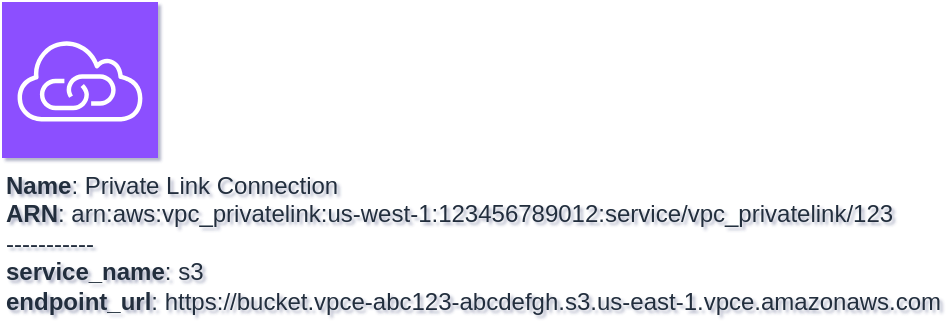 <mxfile type="MultiCloud">
	<diagram id="diagram_1" name="AWS components">
		<mxGraphModel dx="1015" dy="661" grid="1" gridSize="10" guides="1" tooltips="1" connect="1" arrows="1" fold="1" page="1" pageScale="1" pageWidth="850" pageHeight="1100" math="0" shadow="1">
			<root>
				<mxCell id="0"/>
				<mxCell id="1" parent="0"/>
				<mxCell id="vertex:vpc_privatelink:arn:aws:vpc_privatelink:us-west-1:123456789012:service/vpc_privatelink/123" value="&lt;b&gt;Name&lt;/b&gt;: Private Link Connection&lt;BR&gt;&lt;b&gt;ARN&lt;/b&gt;: arn:aws:vpc_privatelink:us-west-1:123456789012:service/vpc_privatelink/123&lt;BR&gt;-----------&lt;BR&gt;&lt;b&gt;service_name&lt;/b&gt;: s3&lt;BR&gt;&lt;b&gt;endpoint_url&lt;/b&gt;: https://bucket.vpce-abc123-abcdefgh.s3.us-east-1.vpce.amazonaws.com" style="sketch=0;outlineConnect=0;fontColor=#232F3E;fillColor=#8C4FFF;strokeColor=#ffffff;dashed=0;verticalLabelPosition=bottom;verticalAlign=top;align=left;html=1;fontSize=12;fontStyle=0;aspect=fixed;shape=mxgraph.aws4.resourceIcon;resIcon=mxgraph.aws4.vpc_privatelink;" parent="1" vertex="1">
					<mxGeometry width="78" height="78" as="geometry"/>
				</mxCell>
			</root>
		</mxGraphModel>
	</diagram>
</mxfile>